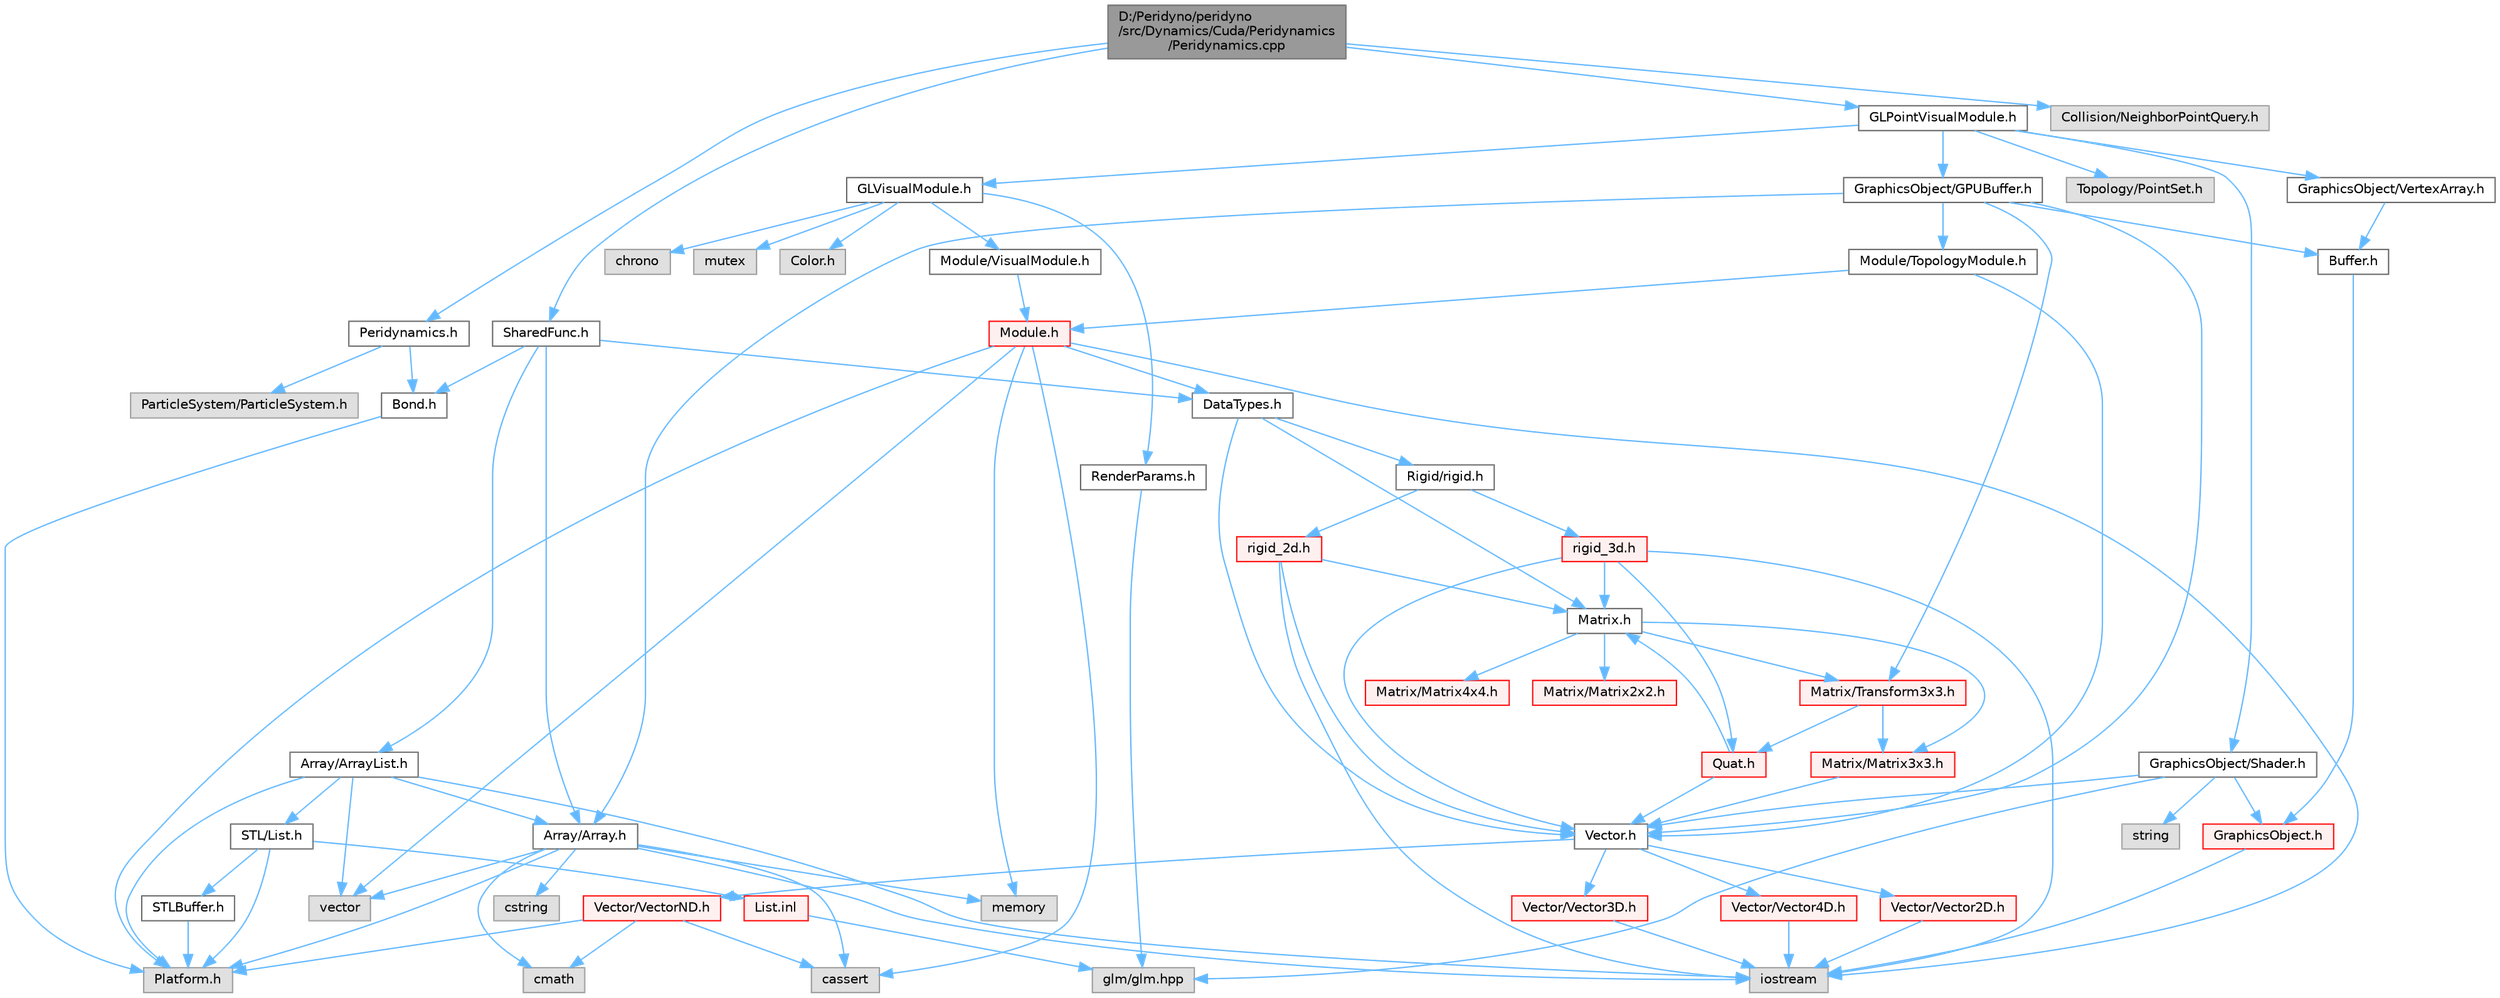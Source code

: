digraph "D:/Peridyno/peridyno/src/Dynamics/Cuda/Peridynamics/Peridynamics.cpp"
{
 // LATEX_PDF_SIZE
  bgcolor="transparent";
  edge [fontname=Helvetica,fontsize=10,labelfontname=Helvetica,labelfontsize=10];
  node [fontname=Helvetica,fontsize=10,shape=box,height=0.2,width=0.4];
  Node1 [id="Node000001",label="D:/Peridyno/peridyno\l/src/Dynamics/Cuda/Peridynamics\l/Peridynamics.cpp",height=0.2,width=0.4,color="gray40", fillcolor="grey60", style="filled", fontcolor="black",tooltip=" "];
  Node1 -> Node2 [id="edge1_Node000001_Node000002",color="steelblue1",style="solid",tooltip=" "];
  Node2 [id="Node000002",label="Peridynamics.h",height=0.2,width=0.4,color="grey40", fillcolor="white", style="filled",URL="$_peridynamics_8h.html",tooltip=" "];
  Node2 -> Node3 [id="edge2_Node000002_Node000003",color="steelblue1",style="solid",tooltip=" "];
  Node3 [id="Node000003",label="ParticleSystem/ParticleSystem.h",height=0.2,width=0.4,color="grey60", fillcolor="#E0E0E0", style="filled",tooltip=" "];
  Node2 -> Node4 [id="edge3_Node000002_Node000004",color="steelblue1",style="solid",tooltip=" "];
  Node4 [id="Node000004",label="Bond.h",height=0.2,width=0.4,color="grey40", fillcolor="white", style="filled",URL="$_bond_8h.html",tooltip=" "];
  Node4 -> Node5 [id="edge4_Node000004_Node000005",color="steelblue1",style="solid",tooltip=" "];
  Node5 [id="Node000005",label="Platform.h",height=0.2,width=0.4,color="grey60", fillcolor="#E0E0E0", style="filled",tooltip=" "];
  Node1 -> Node6 [id="edge5_Node000001_Node000006",color="steelblue1",style="solid",tooltip=" "];
  Node6 [id="Node000006",label="Collision/NeighborPointQuery.h",height=0.2,width=0.4,color="grey60", fillcolor="#E0E0E0", style="filled",tooltip=" "];
  Node1 -> Node7 [id="edge6_Node000001_Node000007",color="steelblue1",style="solid",tooltip=" "];
  Node7 [id="Node000007",label="SharedFunc.h",height=0.2,width=0.4,color="grey40", fillcolor="white", style="filled",URL="$_shared_func_8h.html",tooltip=" "];
  Node7 -> Node8 [id="edge7_Node000007_Node000008",color="steelblue1",style="solid",tooltip=" "];
  Node8 [id="Node000008",label="Array/Array.h",height=0.2,width=0.4,color="grey40", fillcolor="white", style="filled",URL="$_array_8h.html",tooltip=" "];
  Node8 -> Node5 [id="edge8_Node000008_Node000005",color="steelblue1",style="solid",tooltip=" "];
  Node8 -> Node9 [id="edge9_Node000008_Node000009",color="steelblue1",style="solid",tooltip=" "];
  Node9 [id="Node000009",label="cassert",height=0.2,width=0.4,color="grey60", fillcolor="#E0E0E0", style="filled",tooltip=" "];
  Node8 -> Node10 [id="edge10_Node000008_Node000010",color="steelblue1",style="solid",tooltip=" "];
  Node10 [id="Node000010",label="vector",height=0.2,width=0.4,color="grey60", fillcolor="#E0E0E0", style="filled",tooltip=" "];
  Node8 -> Node11 [id="edge11_Node000008_Node000011",color="steelblue1",style="solid",tooltip=" "];
  Node11 [id="Node000011",label="iostream",height=0.2,width=0.4,color="grey60", fillcolor="#E0E0E0", style="filled",tooltip=" "];
  Node8 -> Node12 [id="edge12_Node000008_Node000012",color="steelblue1",style="solid",tooltip=" "];
  Node12 [id="Node000012",label="cstring",height=0.2,width=0.4,color="grey60", fillcolor="#E0E0E0", style="filled",tooltip=" "];
  Node8 -> Node13 [id="edge13_Node000008_Node000013",color="steelblue1",style="solid",tooltip=" "];
  Node13 [id="Node000013",label="memory",height=0.2,width=0.4,color="grey60", fillcolor="#E0E0E0", style="filled",tooltip=" "];
  Node8 -> Node14 [id="edge14_Node000008_Node000014",color="steelblue1",style="solid",tooltip=" "];
  Node14 [id="Node000014",label="cmath",height=0.2,width=0.4,color="grey60", fillcolor="#E0E0E0", style="filled",tooltip=" "];
  Node7 -> Node15 [id="edge15_Node000007_Node000015",color="steelblue1",style="solid",tooltip=" "];
  Node15 [id="Node000015",label="Array/ArrayList.h",height=0.2,width=0.4,color="grey40", fillcolor="white", style="filled",URL="$_array_list_8h.html",tooltip=" "];
  Node15 -> Node10 [id="edge16_Node000015_Node000010",color="steelblue1",style="solid",tooltip=" "];
  Node15 -> Node11 [id="edge17_Node000015_Node000011",color="steelblue1",style="solid",tooltip=" "];
  Node15 -> Node5 [id="edge18_Node000015_Node000005",color="steelblue1",style="solid",tooltip=" "];
  Node15 -> Node16 [id="edge19_Node000015_Node000016",color="steelblue1",style="solid",tooltip=" "];
  Node16 [id="Node000016",label="STL/List.h",height=0.2,width=0.4,color="grey40", fillcolor="white", style="filled",URL="$_list_8h.html",tooltip=" "];
  Node16 -> Node5 [id="edge20_Node000016_Node000005",color="steelblue1",style="solid",tooltip=" "];
  Node16 -> Node17 [id="edge21_Node000016_Node000017",color="steelblue1",style="solid",tooltip=" "];
  Node17 [id="Node000017",label="STLBuffer.h",height=0.2,width=0.4,color="grey40", fillcolor="white", style="filled",URL="$_s_t_l_buffer_8h.html",tooltip=" "];
  Node17 -> Node5 [id="edge22_Node000017_Node000005",color="steelblue1",style="solid",tooltip=" "];
  Node16 -> Node18 [id="edge23_Node000016_Node000018",color="steelblue1",style="solid",tooltip=" "];
  Node18 [id="Node000018",label="List.inl",height=0.2,width=0.4,color="red", fillcolor="#FFF0F0", style="filled",URL="$_list_8inl.html",tooltip=" "];
  Node18 -> Node55 [id="edge24_Node000018_Node000055",color="steelblue1",style="solid",tooltip=" "];
  Node55 [id="Node000055",label="glm/glm.hpp",height=0.2,width=0.4,color="grey60", fillcolor="#E0E0E0", style="filled",tooltip=" "];
  Node15 -> Node8 [id="edge25_Node000015_Node000008",color="steelblue1",style="solid",tooltip=" "];
  Node7 -> Node4 [id="edge26_Node000007_Node000004",color="steelblue1",style="solid",tooltip=" "];
  Node7 -> Node56 [id="edge27_Node000007_Node000056",color="steelblue1",style="solid",tooltip=" "];
  Node56 [id="Node000056",label="DataTypes.h",height=0.2,width=0.4,color="grey40", fillcolor="white", style="filled",URL="$_data_types_8h.html",tooltip=" "];
  Node56 -> Node20 [id="edge28_Node000056_Node000020",color="steelblue1",style="solid",tooltip=" "];
  Node20 [id="Node000020",label="Vector.h",height=0.2,width=0.4,color="grey40", fillcolor="white", style="filled",URL="$_vector_8h.html",tooltip=" "];
  Node20 -> Node21 [id="edge29_Node000020_Node000021",color="steelblue1",style="solid",tooltip=" "];
  Node21 [id="Node000021",label="Vector/Vector2D.h",height=0.2,width=0.4,color="red", fillcolor="#FFF0F0", style="filled",URL="$_vector2_d_8h.html",tooltip=" "];
  Node21 -> Node11 [id="edge30_Node000021_Node000011",color="steelblue1",style="solid",tooltip=" "];
  Node20 -> Node27 [id="edge31_Node000020_Node000027",color="steelblue1",style="solid",tooltip=" "];
  Node27 [id="Node000027",label="Vector/Vector3D.h",height=0.2,width=0.4,color="red", fillcolor="#FFF0F0", style="filled",URL="$_vector3_d_8h.html",tooltip=" "];
  Node27 -> Node11 [id="edge32_Node000027_Node000011",color="steelblue1",style="solid",tooltip=" "];
  Node20 -> Node30 [id="edge33_Node000020_Node000030",color="steelblue1",style="solid",tooltip=" "];
  Node30 [id="Node000030",label="Vector/Vector4D.h",height=0.2,width=0.4,color="red", fillcolor="#FFF0F0", style="filled",URL="$_vector4_d_8h.html",tooltip=" "];
  Node30 -> Node11 [id="edge34_Node000030_Node000011",color="steelblue1",style="solid",tooltip=" "];
  Node20 -> Node33 [id="edge35_Node000020_Node000033",color="steelblue1",style="solid",tooltip=" "];
  Node33 [id="Node000033",label="Vector/VectorND.h",height=0.2,width=0.4,color="red", fillcolor="#FFF0F0", style="filled",URL="$_vector_n_d_8h.html",tooltip=" "];
  Node33 -> Node14 [id="edge36_Node000033_Node000014",color="steelblue1",style="solid",tooltip=" "];
  Node33 -> Node9 [id="edge37_Node000033_Node000009",color="steelblue1",style="solid",tooltip=" "];
  Node33 -> Node5 [id="edge38_Node000033_Node000005",color="steelblue1",style="solid",tooltip=" "];
  Node56 -> Node38 [id="edge39_Node000056_Node000038",color="steelblue1",style="solid",tooltip=" "];
  Node38 [id="Node000038",label="Matrix.h",height=0.2,width=0.4,color="grey40", fillcolor="white", style="filled",URL="$_matrix_8h.html",tooltip=" "];
  Node38 -> Node39 [id="edge40_Node000038_Node000039",color="steelblue1",style="solid",tooltip=" "];
  Node39 [id="Node000039",label="Matrix/Matrix2x2.h",height=0.2,width=0.4,color="red", fillcolor="#FFF0F0", style="filled",URL="$_matrix2x2_8h.html",tooltip=" "];
  Node38 -> Node44 [id="edge41_Node000038_Node000044",color="steelblue1",style="solid",tooltip=" "];
  Node44 [id="Node000044",label="Matrix/Matrix3x3.h",height=0.2,width=0.4,color="red", fillcolor="#FFF0F0", style="filled",URL="$_matrix3x3_8h.html",tooltip=" "];
  Node44 -> Node20 [id="edge42_Node000044_Node000020",color="steelblue1",style="solid",tooltip=" "];
  Node38 -> Node47 [id="edge43_Node000038_Node000047",color="steelblue1",style="solid",tooltip=" "];
  Node47 [id="Node000047",label="Matrix/Matrix4x4.h",height=0.2,width=0.4,color="red", fillcolor="#FFF0F0", style="filled",URL="$_matrix4x4_8h.html",tooltip=" "];
  Node38 -> Node50 [id="edge44_Node000038_Node000050",color="steelblue1",style="solid",tooltip=" "];
  Node50 [id="Node000050",label="Matrix/Transform3x3.h",height=0.2,width=0.4,color="red", fillcolor="#FFF0F0", style="filled",URL="$_transform3x3_8h.html",tooltip=" "];
  Node50 -> Node51 [id="edge45_Node000050_Node000051",color="steelblue1",style="solid",tooltip=" "];
  Node51 [id="Node000051",label="Quat.h",height=0.2,width=0.4,color="red", fillcolor="#FFF0F0", style="filled",URL="$_quat_8h.html",tooltip="Implementation of quaternion."];
  Node51 -> Node20 [id="edge46_Node000051_Node000020",color="steelblue1",style="solid",tooltip=" "];
  Node51 -> Node38 [id="edge47_Node000051_Node000038",color="steelblue1",style="solid",tooltip=" "];
  Node50 -> Node44 [id="edge48_Node000050_Node000044",color="steelblue1",style="solid",tooltip=" "];
  Node56 -> Node57 [id="edge49_Node000056_Node000057",color="steelblue1",style="solid",tooltip=" "];
  Node57 [id="Node000057",label="Rigid/rigid.h",height=0.2,width=0.4,color="grey40", fillcolor="white", style="filled",URL="$rigid_8h.html",tooltip=" "];
  Node57 -> Node58 [id="edge50_Node000057_Node000058",color="steelblue1",style="solid",tooltip=" "];
  Node58 [id="Node000058",label="rigid_2d.h",height=0.2,width=0.4,color="red", fillcolor="#FFF0F0", style="filled",URL="$rigid__2d_8h.html",tooltip=" "];
  Node58 -> Node11 [id="edge51_Node000058_Node000011",color="steelblue1",style="solid",tooltip=" "];
  Node58 -> Node20 [id="edge52_Node000058_Node000020",color="steelblue1",style="solid",tooltip=" "];
  Node58 -> Node38 [id="edge53_Node000058_Node000038",color="steelblue1",style="solid",tooltip=" "];
  Node57 -> Node60 [id="edge54_Node000057_Node000060",color="steelblue1",style="solid",tooltip=" "];
  Node60 [id="Node000060",label="rigid_3d.h",height=0.2,width=0.4,color="red", fillcolor="#FFF0F0", style="filled",URL="$rigid__3d_8h.html",tooltip=" "];
  Node60 -> Node11 [id="edge55_Node000060_Node000011",color="steelblue1",style="solid",tooltip=" "];
  Node60 -> Node20 [id="edge56_Node000060_Node000020",color="steelblue1",style="solid",tooltip=" "];
  Node60 -> Node38 [id="edge57_Node000060_Node000038",color="steelblue1",style="solid",tooltip=" "];
  Node60 -> Node51 [id="edge58_Node000060_Node000051",color="steelblue1",style="solid",tooltip=" "];
  Node1 -> Node61 [id="edge59_Node000001_Node000061",color="steelblue1",style="solid",tooltip=" "];
  Node61 [id="Node000061",label="GLPointVisualModule.h",height=0.2,width=0.4,color="grey40", fillcolor="white", style="filled",URL="$_g_l_point_visual_module_8h.html",tooltip=" "];
  Node61 -> Node62 [id="edge60_Node000061_Node000062",color="steelblue1",style="solid",tooltip=" "];
  Node62 [id="Node000062",label="Topology/PointSet.h",height=0.2,width=0.4,color="grey60", fillcolor="#E0E0E0", style="filled",tooltip=" "];
  Node61 -> Node63 [id="edge61_Node000061_Node000063",color="steelblue1",style="solid",tooltip=" "];
  Node63 [id="Node000063",label="GLVisualModule.h",height=0.2,width=0.4,color="grey40", fillcolor="white", style="filled",URL="$_g_l_visual_module_8h.html",tooltip=" "];
  Node63 -> Node64 [id="edge62_Node000063_Node000064",color="steelblue1",style="solid",tooltip=" "];
  Node64 [id="Node000064",label="chrono",height=0.2,width=0.4,color="grey60", fillcolor="#E0E0E0", style="filled",tooltip=" "];
  Node63 -> Node65 [id="edge63_Node000063_Node000065",color="steelblue1",style="solid",tooltip=" "];
  Node65 [id="Node000065",label="mutex",height=0.2,width=0.4,color="grey60", fillcolor="#E0E0E0", style="filled",tooltip=" "];
  Node63 -> Node66 [id="edge64_Node000063_Node000066",color="steelblue1",style="solid",tooltip=" "];
  Node66 [id="Node000066",label="Module/VisualModule.h",height=0.2,width=0.4,color="grey40", fillcolor="white", style="filled",URL="$_visual_module_8h.html",tooltip=" "];
  Node66 -> Node67 [id="edge65_Node000066_Node000067",color="steelblue1",style="solid",tooltip=" "];
  Node67 [id="Node000067",label="Module.h",height=0.2,width=0.4,color="red", fillcolor="#FFF0F0", style="filled",URL="$_module_8h.html",tooltip=" "];
  Node67 -> Node5 [id="edge66_Node000067_Node000005",color="steelblue1",style="solid",tooltip=" "];
  Node67 -> Node13 [id="edge67_Node000067_Node000013",color="steelblue1",style="solid",tooltip=" "];
  Node67 -> Node10 [id="edge68_Node000067_Node000010",color="steelblue1",style="solid",tooltip=" "];
  Node67 -> Node9 [id="edge69_Node000067_Node000009",color="steelblue1",style="solid",tooltip=" "];
  Node67 -> Node11 [id="edge70_Node000067_Node000011",color="steelblue1",style="solid",tooltip=" "];
  Node67 -> Node56 [id="edge71_Node000067_Node000056",color="steelblue1",style="solid",tooltip=" "];
  Node63 -> Node97 [id="edge72_Node000063_Node000097",color="steelblue1",style="solid",tooltip=" "];
  Node97 [id="Node000097",label="Color.h",height=0.2,width=0.4,color="grey60", fillcolor="#E0E0E0", style="filled",tooltip=" "];
  Node63 -> Node98 [id="edge73_Node000063_Node000098",color="steelblue1",style="solid",tooltip=" "];
  Node98 [id="Node000098",label="RenderParams.h",height=0.2,width=0.4,color="grey40", fillcolor="white", style="filled",URL="$_render_params_8h.html",tooltip=" "];
  Node98 -> Node55 [id="edge74_Node000098_Node000055",color="steelblue1",style="solid",tooltip=" "];
  Node61 -> Node99 [id="edge75_Node000061_Node000099",color="steelblue1",style="solid",tooltip=" "];
  Node99 [id="Node000099",label="GraphicsObject/GPUBuffer.h",height=0.2,width=0.4,color="grey40", fillcolor="white", style="filled",URL="$_g_p_u_buffer_8h.html",tooltip=" "];
  Node99 -> Node100 [id="edge76_Node000099_Node000100",color="steelblue1",style="solid",tooltip=" "];
  Node100 [id="Node000100",label="Buffer.h",height=0.2,width=0.4,color="grey40", fillcolor="white", style="filled",URL="$_buffer_8h.html",tooltip=" "];
  Node100 -> Node101 [id="edge77_Node000100_Node000101",color="steelblue1",style="solid",tooltip=" "];
  Node101 [id="Node000101",label="GraphicsObject.h",height=0.2,width=0.4,color="red", fillcolor="#FFF0F0", style="filled",URL="$_graphics_object_8h.html",tooltip=" "];
  Node101 -> Node11 [id="edge78_Node000101_Node000011",color="steelblue1",style="solid",tooltip=" "];
  Node99 -> Node8 [id="edge79_Node000099_Node000008",color="steelblue1",style="solid",tooltip=" "];
  Node99 -> Node20 [id="edge80_Node000099_Node000020",color="steelblue1",style="solid",tooltip=" "];
  Node99 -> Node50 [id="edge81_Node000099_Node000050",color="steelblue1",style="solid",tooltip=" "];
  Node99 -> Node102 [id="edge82_Node000099_Node000102",color="steelblue1",style="solid",tooltip=" "];
  Node102 [id="Node000102",label="Module/TopologyModule.h",height=0.2,width=0.4,color="grey40", fillcolor="white", style="filled",URL="$_topology_module_8h.html",tooltip=" "];
  Node102 -> Node20 [id="edge83_Node000102_Node000020",color="steelblue1",style="solid",tooltip=" "];
  Node102 -> Node67 [id="edge84_Node000102_Node000067",color="steelblue1",style="solid",tooltip=" "];
  Node61 -> Node103 [id="edge85_Node000061_Node000103",color="steelblue1",style="solid",tooltip=" "];
  Node103 [id="Node000103",label="GraphicsObject/VertexArray.h",height=0.2,width=0.4,color="grey40", fillcolor="white", style="filled",URL="$_vertex_array_8h.html",tooltip=" "];
  Node103 -> Node100 [id="edge86_Node000103_Node000100",color="steelblue1",style="solid",tooltip=" "];
  Node61 -> Node104 [id="edge87_Node000061_Node000104",color="steelblue1",style="solid",tooltip=" "];
  Node104 [id="Node000104",label="GraphicsObject/Shader.h",height=0.2,width=0.4,color="grey40", fillcolor="white", style="filled",URL="$_shader_8h.html",tooltip=" "];
  Node104 -> Node101 [id="edge88_Node000104_Node000101",color="steelblue1",style="solid",tooltip=" "];
  Node104 -> Node72 [id="edge89_Node000104_Node000072",color="steelblue1",style="solid",tooltip=" "];
  Node72 [id="Node000072",label="string",height=0.2,width=0.4,color="grey60", fillcolor="#E0E0E0", style="filled",tooltip=" "];
  Node104 -> Node20 [id="edge90_Node000104_Node000020",color="steelblue1",style="solid",tooltip=" "];
  Node104 -> Node55 [id="edge91_Node000104_Node000055",color="steelblue1",style="solid",tooltip=" "];
}

